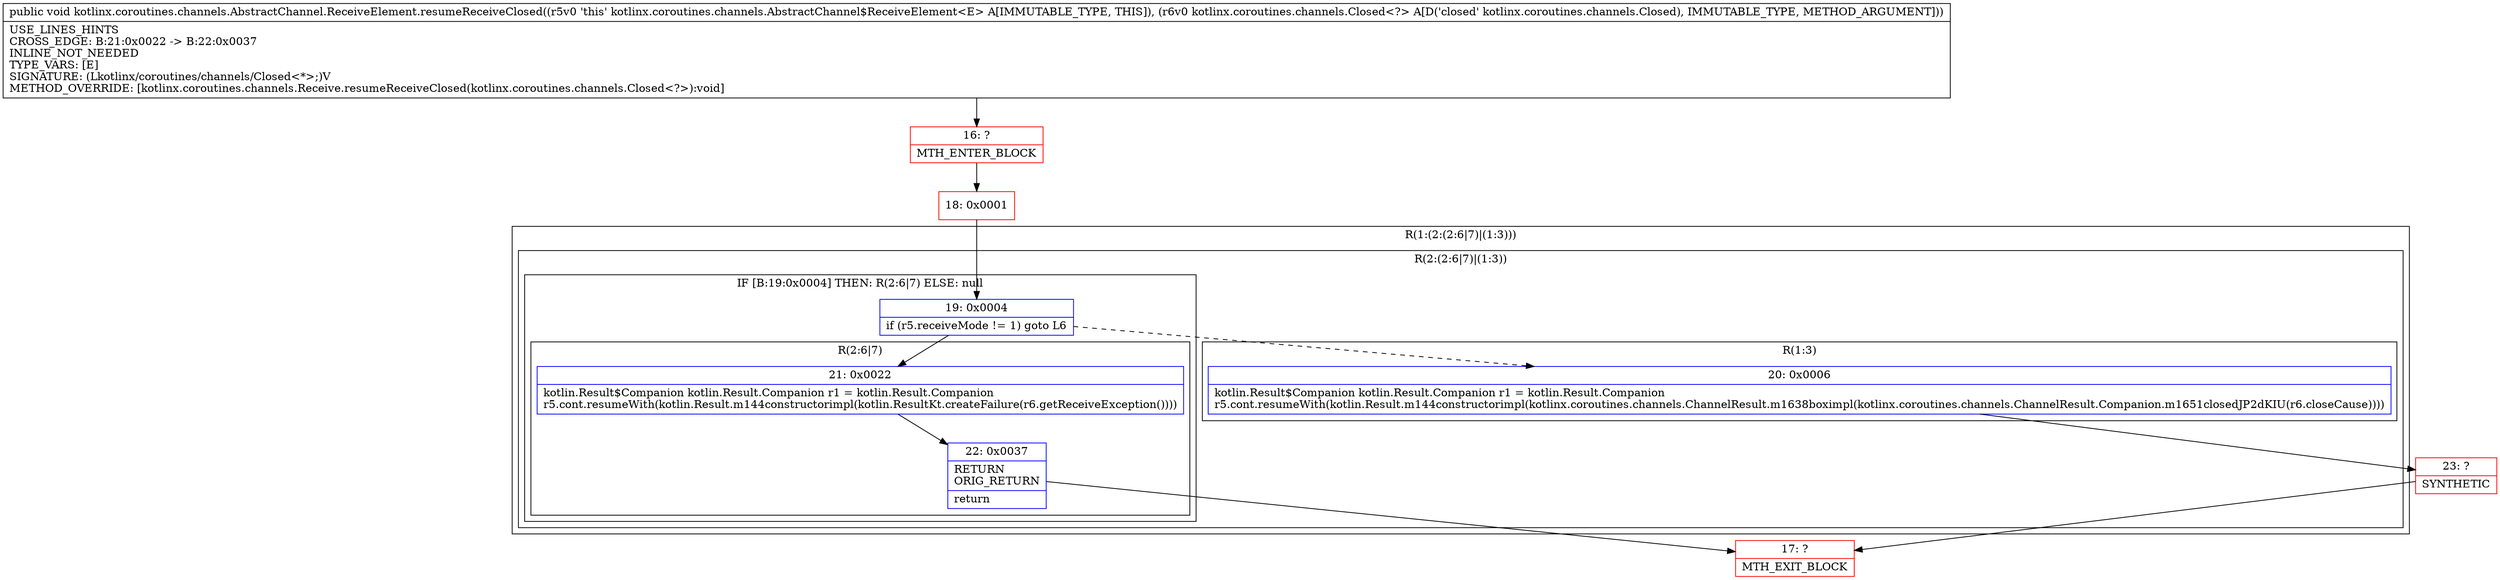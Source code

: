 digraph "CFG forkotlinx.coroutines.channels.AbstractChannel.ReceiveElement.resumeReceiveClosed(Lkotlinx\/coroutines\/channels\/Closed;)V" {
subgraph cluster_Region_1011469645 {
label = "R(1:(2:(2:6|7)|(1:3)))";
node [shape=record,color=blue];
subgraph cluster_Region_116340571 {
label = "R(2:(2:6|7)|(1:3))";
node [shape=record,color=blue];
subgraph cluster_IfRegion_149658727 {
label = "IF [B:19:0x0004] THEN: R(2:6|7) ELSE: null";
node [shape=record,color=blue];
Node_19 [shape=record,label="{19\:\ 0x0004|if (r5.receiveMode != 1) goto L6\l}"];
subgraph cluster_Region_1048997618 {
label = "R(2:6|7)";
node [shape=record,color=blue];
Node_21 [shape=record,label="{21\:\ 0x0022|kotlin.Result$Companion kotlin.Result.Companion r1 = kotlin.Result.Companion\lr5.cont.resumeWith(kotlin.Result.m144constructorimpl(kotlin.ResultKt.createFailure(r6.getReceiveException())))\l}"];
Node_22 [shape=record,label="{22\:\ 0x0037|RETURN\lORIG_RETURN\l|return\l}"];
}
}
subgraph cluster_Region_1469292851 {
label = "R(1:3)";
node [shape=record,color=blue];
Node_20 [shape=record,label="{20\:\ 0x0006|kotlin.Result$Companion kotlin.Result.Companion r1 = kotlin.Result.Companion\lr5.cont.resumeWith(kotlin.Result.m144constructorimpl(kotlinx.coroutines.channels.ChannelResult.m1638boximpl(kotlinx.coroutines.channels.ChannelResult.Companion.m1651closedJP2dKIU(r6.closeCause))))\l}"];
}
}
}
Node_16 [shape=record,color=red,label="{16\:\ ?|MTH_ENTER_BLOCK\l}"];
Node_18 [shape=record,color=red,label="{18\:\ 0x0001}"];
Node_23 [shape=record,color=red,label="{23\:\ ?|SYNTHETIC\l}"];
Node_17 [shape=record,color=red,label="{17\:\ ?|MTH_EXIT_BLOCK\l}"];
MethodNode[shape=record,label="{public void kotlinx.coroutines.channels.AbstractChannel.ReceiveElement.resumeReceiveClosed((r5v0 'this' kotlinx.coroutines.channels.AbstractChannel$ReceiveElement\<E\> A[IMMUTABLE_TYPE, THIS]), (r6v0 kotlinx.coroutines.channels.Closed\<?\> A[D('closed' kotlinx.coroutines.channels.Closed), IMMUTABLE_TYPE, METHOD_ARGUMENT]))  | USE_LINES_HINTS\lCROSS_EDGE: B:21:0x0022 \-\> B:22:0x0037\lINLINE_NOT_NEEDED\lTYPE_VARS: [E]\lSIGNATURE: (Lkotlinx\/coroutines\/channels\/Closed\<*\>;)V\lMETHOD_OVERRIDE: [kotlinx.coroutines.channels.Receive.resumeReceiveClosed(kotlinx.coroutines.channels.Closed\<?\>):void]\l}"];
MethodNode -> Node_16;Node_19 -> Node_20[style=dashed];
Node_19 -> Node_21;
Node_21 -> Node_22;
Node_22 -> Node_17;
Node_20 -> Node_23;
Node_16 -> Node_18;
Node_18 -> Node_19;
Node_23 -> Node_17;
}


